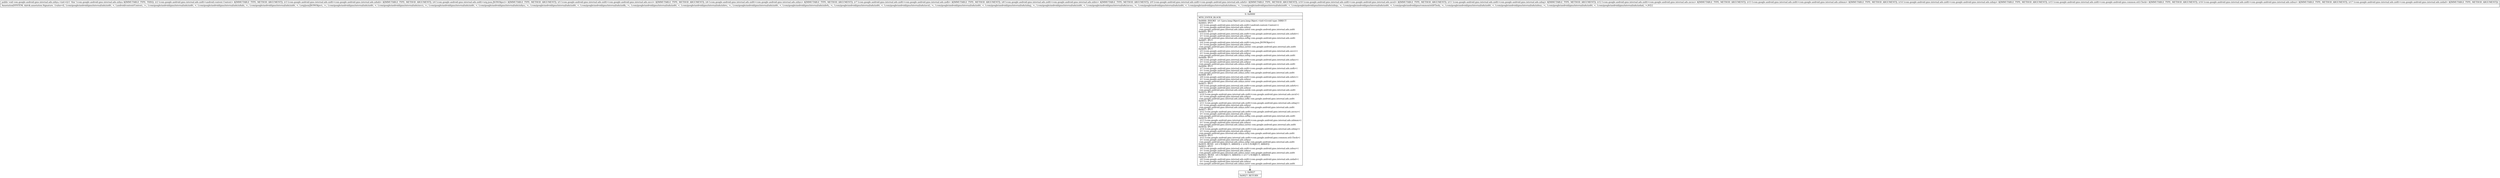digraph "CFG forcom.google.android.gms.internal.ads.zzbya.\<init\>(Lcom\/google\/android\/gms\/internal\/ads\/zzdtt;Lcom\/google\/android\/gms\/internal\/ads\/zzdtt;Lcom\/google\/android\/gms\/internal\/ads\/zzdtt;Lcom\/google\/android\/gms\/internal\/ads\/zzdtt;Lcom\/google\/android\/gms\/internal\/ads\/zzdtt;Lcom\/google\/android\/gms\/internal\/ads\/zzdtt;Lcom\/google\/android\/gms\/internal\/ads\/zzdtt;Lcom\/google\/android\/gms\/internal\/ads\/zzdtt;Lcom\/google\/android\/gms\/internal\/ads\/zzdtt;Lcom\/google\/android\/gms\/internal\/ads\/zzdtt;Lcom\/google\/android\/gms\/internal\/ads\/zzdtt;Lcom\/google\/android\/gms\/internal\/ads\/zzdtt;Lcom\/google\/android\/gms\/internal\/ads\/zzdtt;Lcom\/google\/android\/gms\/internal\/ads\/zzdtt;Lcom\/google\/android\/gms\/internal\/ads\/zzdtt;Lcom\/google\/android\/gms\/internal\/ads\/zzdtt;)V" {
Node_0 [shape=record,label="{0\:\ 0x0000|MTH_ENTER_BLOCK\l|0x0000: INVOKE  (r1 I:java.lang.Object) java.lang.Object.\<init\>():void type: DIRECT \l0x0003: IPUT  \l  (r2 I:com.google.android.gms.internal.ads.zzdtt\<android.content.Context\>)\l  (r1 I:com.google.android.gms.internal.ads.zzbya)\l com.google.android.gms.internal.ads.zzbya.zzeol com.google.android.gms.internal.ads.zzdtt \l0x0005: IPUT  \l  (r3 I:com.google.android.gms.internal.ads.zzdtt\<com.google.android.gms.internal.ads.zzbzb\>)\l  (r1 I:com.google.android.gms.internal.ads.zzbya)\l com.google.android.gms.internal.ads.zzbya.zzfhg com.google.android.gms.internal.ads.zzdtt \l0x0007: IPUT  \l  (r4 I:com.google.android.gms.internal.ads.zzdtt\<org.json.JSONObject\>)\l  (r1 I:com.google.android.gms.internal.ads.zzbya)\l com.google.android.gms.internal.ads.zzbya.zzews com.google.android.gms.internal.ads.zzdtt \l0x0009: IPUT  \l  (r5 I:com.google.android.gms.internal.ads.zzdtt\<com.google.android.gms.internal.ads.zzcci\>)\l  (r1 I:com.google.android.gms.internal.ads.zzbya)\l com.google.android.gms.internal.ads.zzbya.zzfng com.google.android.gms.internal.ads.zzdtt \l0x000b: IPUT  \l  (r6 I:com.google.android.gms.internal.ads.zzdtt\<com.google.android.gms.internal.ads.zzbys\>)\l  (r1 I:com.google.android.gms.internal.ads.zzbya)\l com.google.android.gms.internal.ads.zzbya.zzfnh com.google.android.gms.internal.ads.zzdtt \l0x000d: IPUT  \l  (r7 I:com.google.android.gms.internal.ads.zzdtt\<com.google.android.gms.internal.ads.zzdh\>)\l  (r1 I:com.google.android.gms.internal.ads.zzbya)\l com.google.android.gms.internal.ads.zzbya.zzfni com.google.android.gms.internal.ads.zzdtt \l0x000f: IPUT  \l  (r8 I:com.google.android.gms.internal.ads.zzdtt\<com.google.android.gms.internal.ads.zzbrs\>)\l  (r1 I:com.google.android.gms.internal.ads.zzbya)\l com.google.android.gms.internal.ads.zzbya.zzexr com.google.android.gms.internal.ads.zzdtt \l0x0011: IPUT  \l  (r9 I:com.google.android.gms.internal.ads.zzdtt\<com.google.android.gms.internal.ads.zzbrh\>)\l  (r1 I:com.google.android.gms.internal.ads.zzbya)\l com.google.android.gms.internal.ads.zzbya.zzexk com.google.android.gms.internal.ads.zzdtt \l0x0013: IPUT  \l  (r10 I:com.google.android.gms.internal.ads.zzdtt\<com.google.android.gms.internal.ads.zzcxl\>)\l  (r1 I:com.google.android.gms.internal.ads.zzbya)\l com.google.android.gms.internal.ads.zzbya.zzfhi com.google.android.gms.internal.ads.zzdtt \l0x0015: IPUT  \l  (r11 I:com.google.android.gms.internal.ads.zzdtt\<com.google.android.gms.internal.ads.zzbaj\>)\l  (r1 I:com.google.android.gms.internal.ads.zzbya)\l com.google.android.gms.internal.ads.zzbya.zzfel com.google.android.gms.internal.ads.zzdtt \l0x0017: IPUT  \l  (r12 I:com.google.android.gms.internal.ads.zzdtt\<com.google.android.gms.internal.ads.zzcxu\>)\l  (r1 I:com.google.android.gms.internal.ads.zzbya)\l com.google.android.gms.internal.ads.zzbya.zzfhq com.google.android.gms.internal.ads.zzdtt \l0x0019: IPUT  \l  (r13 I:com.google.android.gms.internal.ads.zzdtt\<com.google.android.gms.internal.ads.zzbmm\>)\l  (r1 I:com.google.android.gms.internal.ads.zzbya)\l com.google.android.gms.internal.ads.zzbya.zzewz com.google.android.gms.internal.ads.zzdtt \l0x001b: IPUT  \l  (r14 I:com.google.android.gms.internal.ads.zzdtt\<com.google.android.gms.internal.ads.zzbzp\>)\l  (r1 I:com.google.android.gms.internal.ads.zzbya)\l com.google.android.gms.internal.ads.zzbya.zzfnj com.google.android.gms.internal.ads.zzdtt \l0x001d: IPUT  \l  (r15 I:com.google.android.gms.internal.ads.zzdtt\<com.google.android.gms.common.util.Clock\>)\l  (r1 I:com.google.android.gms.internal.ads.zzbya)\l com.google.android.gms.internal.ads.zzbya.zzfgi com.google.android.gms.internal.ads.zzdtt \l0x001f: MOVE  (r0 I:?[OBJECT, ARRAY]) = (r16 I:?[OBJECT, ARRAY]) \l0x0021: IPUT  \l  (r0 I:com.google.android.gms.internal.ads.zzdtt\<com.google.android.gms.internal.ads.zzbuz\>)\l  (r1 I:com.google.android.gms.internal.ads.zzbya)\l com.google.android.gms.internal.ads.zzbya.zzeyi com.google.android.gms.internal.ads.zzdtt \l0x0023: MOVE  (r0 I:?[OBJECT, ARRAY]) = (r17 I:?[OBJECT, ARRAY]) \l0x0025: IPUT  \l  (r0 I:com.google.android.gms.internal.ads.zzdtt\<com.google.android.gms.internal.ads.zzdad\>)\l  (r1 I:com.google.android.gms.internal.ads.zzbya)\l com.google.android.gms.internal.ads.zzbya.zzerr com.google.android.gms.internal.ads.zzdtt \l}"];
Node_1 [shape=record,label="{1\:\ 0x0027|0x0027: RETURN   \l}"];
MethodNode[shape=record,label="{public void com.google.android.gms.internal.ads.zzbya.\<init\>((r1 'this' I:com.google.android.gms.internal.ads.zzbya A[IMMUTABLE_TYPE, THIS]), (r2 I:com.google.android.gms.internal.ads.zzdtt\<android.content.Context\> A[IMMUTABLE_TYPE, METHOD_ARGUMENT]), (r3 I:com.google.android.gms.internal.ads.zzdtt\<com.google.android.gms.internal.ads.zzbzb\> A[IMMUTABLE_TYPE, METHOD_ARGUMENT]), (r4 I:com.google.android.gms.internal.ads.zzdtt\<org.json.JSONObject\> A[IMMUTABLE_TYPE, METHOD_ARGUMENT]), (r5 I:com.google.android.gms.internal.ads.zzdtt\<com.google.android.gms.internal.ads.zzcci\> A[IMMUTABLE_TYPE, METHOD_ARGUMENT]), (r6 I:com.google.android.gms.internal.ads.zzdtt\<com.google.android.gms.internal.ads.zzbys\> A[IMMUTABLE_TYPE, METHOD_ARGUMENT]), (r7 I:com.google.android.gms.internal.ads.zzdtt\<com.google.android.gms.internal.ads.zzdh\> A[IMMUTABLE_TYPE, METHOD_ARGUMENT]), (r8 I:com.google.android.gms.internal.ads.zzdtt\<com.google.android.gms.internal.ads.zzbrs\> A[IMMUTABLE_TYPE, METHOD_ARGUMENT]), (r9 I:com.google.android.gms.internal.ads.zzdtt\<com.google.android.gms.internal.ads.zzbrh\> A[IMMUTABLE_TYPE, METHOD_ARGUMENT]), (r10 I:com.google.android.gms.internal.ads.zzdtt\<com.google.android.gms.internal.ads.zzcxl\> A[IMMUTABLE_TYPE, METHOD_ARGUMENT]), (r11 I:com.google.android.gms.internal.ads.zzdtt\<com.google.android.gms.internal.ads.zzbaj\> A[IMMUTABLE_TYPE, METHOD_ARGUMENT]), (r12 I:com.google.android.gms.internal.ads.zzdtt\<com.google.android.gms.internal.ads.zzcxu\> A[IMMUTABLE_TYPE, METHOD_ARGUMENT]), (r13 I:com.google.android.gms.internal.ads.zzdtt\<com.google.android.gms.internal.ads.zzbmm\> A[IMMUTABLE_TYPE, METHOD_ARGUMENT]), (r14 I:com.google.android.gms.internal.ads.zzdtt\<com.google.android.gms.internal.ads.zzbzp\> A[IMMUTABLE_TYPE, METHOD_ARGUMENT]), (r15 I:com.google.android.gms.internal.ads.zzdtt\<com.google.android.gms.common.util.Clock\> A[IMMUTABLE_TYPE, METHOD_ARGUMENT]), (r16 I:com.google.android.gms.internal.ads.zzdtt\<com.google.android.gms.internal.ads.zzbuz\> A[IMMUTABLE_TYPE, METHOD_ARGUMENT]), (r17 I:com.google.android.gms.internal.ads.zzdtt\<com.google.android.gms.internal.ads.zzdad\> A[IMMUTABLE_TYPE, METHOD_ARGUMENT]))  | Annotation[SYSTEM, dalvik.annotation.Signature, \{value=[(, Lcom\/google\/android\/gms\/internal\/ads\/zzdtt, \<, Landroid\/content\/Context;, \>;, Lcom\/google\/android\/gms\/internal\/ads\/zzdtt, \<, Lcom\/google\/android\/gms\/internal\/ads\/zzbzb;, \>;, Lcom\/google\/android\/gms\/internal\/ads\/zzdtt, \<, Lorg\/json\/JSONObject;, \>;, Lcom\/google\/android\/gms\/internal\/ads\/zzdtt, \<, Lcom\/google\/android\/gms\/internal\/ads\/zzcci;, \>;, Lcom\/google\/android\/gms\/internal\/ads\/zzdtt, \<, Lcom\/google\/android\/gms\/internal\/ads\/zzbys;, \>;, Lcom\/google\/android\/gms\/internal\/ads\/zzdtt, \<, Lcom\/google\/android\/gms\/internal\/ads\/zzdh;, \>;, Lcom\/google\/android\/gms\/internal\/ads\/zzdtt, \<, Lcom\/google\/android\/gms\/internal\/ads\/zzbrs;, \>;, Lcom\/google\/android\/gms\/internal\/ads\/zzdtt, \<, Lcom\/google\/android\/gms\/internal\/ads\/zzbrh;, \>;, Lcom\/google\/android\/gms\/internal\/ads\/zzdtt, \<, Lcom\/google\/android\/gms\/internal\/ads\/zzcxl;, \>;, Lcom\/google\/android\/gms\/internal\/ads\/zzdtt, \<, Lcom\/google\/android\/gms\/internal\/ads\/zzbaj;, \>;, Lcom\/google\/android\/gms\/internal\/ads\/zzdtt, \<, Lcom\/google\/android\/gms\/internal\/ads\/zzcxu;, \>;, Lcom\/google\/android\/gms\/internal\/ads\/zzdtt, \<, Lcom\/google\/android\/gms\/internal\/ads\/zzbmm;, \>;, Lcom\/google\/android\/gms\/internal\/ads\/zzdtt, \<, Lcom\/google\/android\/gms\/internal\/ads\/zzbzp;, \>;, Lcom\/google\/android\/gms\/internal\/ads\/zzdtt, \<, Lcom\/google\/android\/gms\/common\/util\/Clock;, \>;, Lcom\/google\/android\/gms\/internal\/ads\/zzdtt, \<, Lcom\/google\/android\/gms\/internal\/ads\/zzbuz;, \>;, Lcom\/google\/android\/gms\/internal\/ads\/zzdtt, \<, Lcom\/google\/android\/gms\/internal\/ads\/zzdad;, \>;)V]\}]\l}"];
MethodNode -> Node_0;
Node_0 -> Node_1;
}

